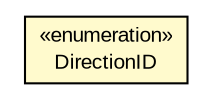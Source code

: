 #!/usr/local/bin/dot
#
# Class diagram 
# Generated by UMLGraph version R5_6-24-gf6e263 (http://www.umlgraph.org/)
#

digraph G {
	edge [fontname="arial",fontsize=10,labelfontname="arial",labelfontsize=10];
	node [fontname="arial",fontsize=10,shape=plaintext];
	nodesep=0.25;
	ranksep=0.5;
	// com.id.droneapi.mock.api.DirectionID
	c1251 [label=<<table title="com.id.droneapi.mock.api.DirectionID" border="0" cellborder="1" cellspacing="0" cellpadding="2" port="p" bgcolor="lemonChiffon" href="./DirectionID.html">
		<tr><td><table border="0" cellspacing="0" cellpadding="1">
<tr><td align="center" balign="center"> &#171;enumeration&#187; </td></tr>
<tr><td align="center" balign="center"> DirectionID </td></tr>
		</table></td></tr>
		</table>>, URL="./DirectionID.html", fontname="arial", fontcolor="black", fontsize=10.0];
}

